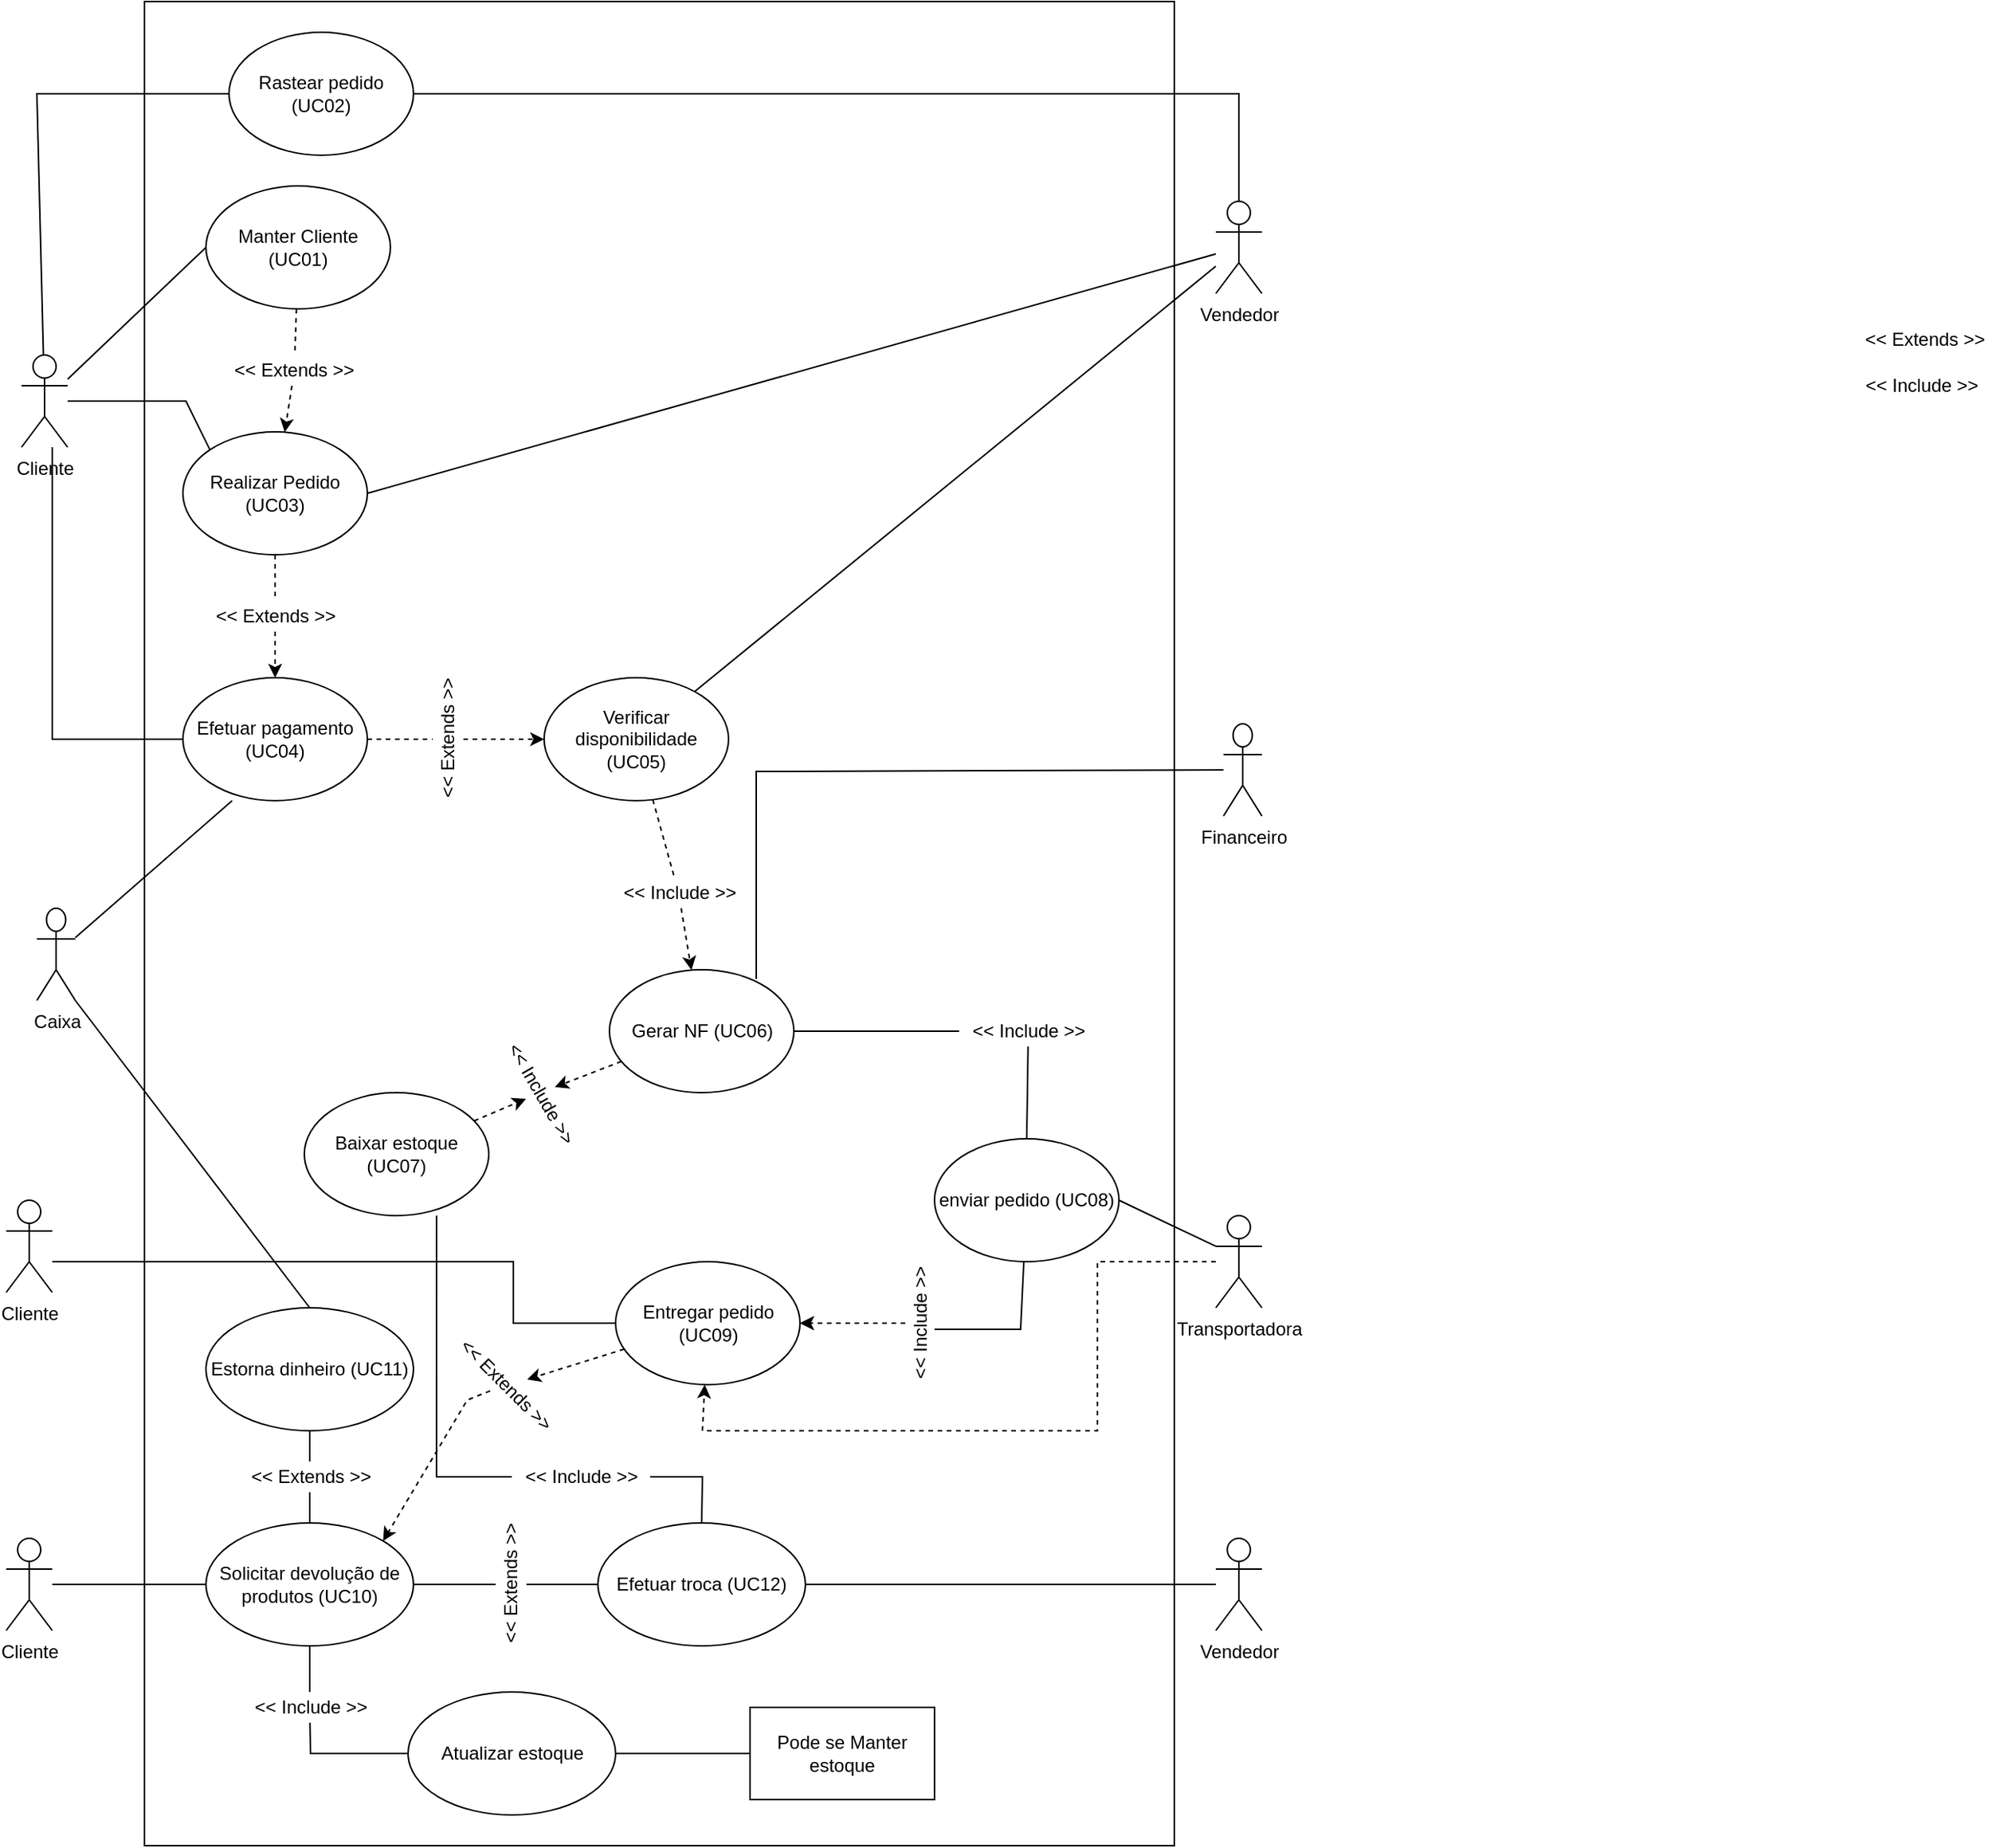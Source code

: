 <mxfile version="14.4.4" type="device"><diagram id="BuRo_AMKlYUv4dxovqnh" name="Page-1"><mxGraphModel dx="1422" dy="1941" grid="1" gridSize="10" guides="1" tooltips="1" connect="1" arrows="1" fold="1" page="1" pageScale="1" pageWidth="827" pageHeight="1169" math="0" shadow="0"><root><mxCell id="0"/><mxCell id="1" parent="0"/><mxCell id="IbkjIShwM9Amx0Qfo5Cr-6" value="" style="rounded=0;whiteSpace=wrap;html=1;fontStyle=0" parent="1" vertex="1"><mxGeometry x="130" y="-150" width="670" height="1200" as="geometry"/></mxCell><mxCell id="T-wIeaB769ZTC9rPstLC-5" style="edgeStyle=none;rounded=0;orthogonalLoop=1;jettySize=auto;html=1;entryX=0;entryY=0.5;entryDx=0;entryDy=0;endArrow=none;endFill=0;" parent="1" source="IbkjIShwM9Amx0Qfo5Cr-1" target="IbkjIShwM9Amx0Qfo5Cr-9" edge="1"><mxGeometry relative="1" as="geometry"/></mxCell><mxCell id="T-wIeaB769ZTC9rPstLC-6" style="edgeStyle=none;rounded=0;orthogonalLoop=1;jettySize=auto;html=1;entryX=0;entryY=0;entryDx=0;entryDy=0;endArrow=none;endFill=0;" parent="1" source="IbkjIShwM9Amx0Qfo5Cr-1" target="IbkjIShwM9Amx0Qfo5Cr-10" edge="1"><mxGeometry relative="1" as="geometry"><Array as="points"><mxPoint x="157" y="110"/></Array></mxGeometry></mxCell><mxCell id="T-wIeaB769ZTC9rPstLC-57" style="edgeStyle=none;rounded=0;orthogonalLoop=1;jettySize=auto;html=1;entryX=0;entryY=0.5;entryDx=0;entryDy=0;startArrow=none;startFill=0;endArrow=none;endFill=0;" parent="1" target="IbkjIShwM9Amx0Qfo5Cr-12" edge="1"><mxGeometry relative="1" as="geometry"><mxPoint x="70" y="140" as="sourcePoint"/><Array as="points"><mxPoint x="70" y="330"/></Array></mxGeometry></mxCell><mxCell id="T-wIeaB769ZTC9rPstLC-66" style="edgeStyle=none;rounded=0;orthogonalLoop=1;jettySize=auto;html=1;startArrow=none;startFill=0;endArrow=none;endFill=0;" parent="1" source="IbkjIShwM9Amx0Qfo5Cr-1" target="T-wIeaB769ZTC9rPstLC-65" edge="1"><mxGeometry relative="1" as="geometry"><Array as="points"><mxPoint x="60" y="-90"/></Array></mxGeometry></mxCell><mxCell id="IbkjIShwM9Amx0Qfo5Cr-1" value="Cliente" style="shape=umlActor;verticalLabelPosition=bottom;verticalAlign=top;html=1;" parent="1" vertex="1"><mxGeometry x="50" y="80" width="30" height="60" as="geometry"/></mxCell><mxCell id="T-wIeaB769ZTC9rPstLC-16" style="edgeStyle=none;rounded=0;orthogonalLoop=1;jettySize=auto;html=1;entryX=1;entryY=0.5;entryDx=0;entryDy=0;startArrow=none;startFill=0;endArrow=none;endFill=0;" parent="1" source="IbkjIShwM9Amx0Qfo5Cr-2" target="IbkjIShwM9Amx0Qfo5Cr-10" edge="1"><mxGeometry relative="1" as="geometry"/></mxCell><mxCell id="T-wIeaB769ZTC9rPstLC-67" style="edgeStyle=none;rounded=0;orthogonalLoop=1;jettySize=auto;html=1;entryX=1;entryY=0.5;entryDx=0;entryDy=0;startArrow=none;startFill=0;endArrow=none;endFill=0;" parent="1" source="IbkjIShwM9Amx0Qfo5Cr-2" target="T-wIeaB769ZTC9rPstLC-65" edge="1"><mxGeometry relative="1" as="geometry"><Array as="points"><mxPoint x="842" y="-90"/></Array></mxGeometry></mxCell><mxCell id="p-gK1G4iv9wpTvHOqd8F-5" style="edgeStyle=none;rounded=0;orthogonalLoop=1;jettySize=auto;html=1;endArrow=none;endFill=0;" parent="1" source="IbkjIShwM9Amx0Qfo5Cr-2" target="IbkjIShwM9Amx0Qfo5Cr-11" edge="1"><mxGeometry relative="1" as="geometry"/></mxCell><mxCell id="IbkjIShwM9Amx0Qfo5Cr-2" value="Vendedor" style="shape=umlActor;verticalLabelPosition=bottom;verticalAlign=top;html=1;" parent="1" vertex="1"><mxGeometry x="827" y="-20" width="30" height="60" as="geometry"/></mxCell><mxCell id="T-wIeaB769ZTC9rPstLC-26" style="edgeStyle=none;rounded=0;orthogonalLoop=1;jettySize=auto;html=1;entryX=1;entryY=0.5;entryDx=0;entryDy=0;startArrow=none;startFill=0;endArrow=none;endFill=0;exitX=0;exitY=0.333;exitDx=0;exitDy=0;exitPerimeter=0;" parent="1" source="IbkjIShwM9Amx0Qfo5Cr-4" target="T-wIeaB769ZTC9rPstLC-24" edge="1"><mxGeometry relative="1" as="geometry"><mxPoint x="827" y="562" as="sourcePoint"/></mxGeometry></mxCell><mxCell id="qCCob9WUPnh_HCI6_Vrr-9" style="edgeStyle=none;rounded=0;orthogonalLoop=1;jettySize=auto;html=1;dashed=1;endArrow=classic;endFill=1;" parent="1" source="IbkjIShwM9Amx0Qfo5Cr-4" target="T-wIeaB769ZTC9rPstLC-34" edge="1"><mxGeometry relative="1" as="geometry"><Array as="points"><mxPoint x="750" y="670"/><mxPoint x="750" y="780"/><mxPoint x="493" y="780"/></Array></mxGeometry></mxCell><mxCell id="IbkjIShwM9Amx0Qfo5Cr-4" value="Transportadora" style="shape=umlActor;verticalLabelPosition=bottom;verticalAlign=top;html=1;" parent="1" vertex="1"><mxGeometry x="827" y="640" width="30" height="60" as="geometry"/></mxCell><mxCell id="T-wIeaB769ZTC9rPstLC-3" style="rounded=0;orthogonalLoop=1;jettySize=auto;html=1;dashed=1;" parent="1" source="IbkjIShwM9Amx0Qfo5Cr-16" target="IbkjIShwM9Amx0Qfo5Cr-10" edge="1"><mxGeometry relative="1" as="geometry"/></mxCell><mxCell id="IbkjIShwM9Amx0Qfo5Cr-9" value="Manter Cliente (UC01)" style="ellipse;whiteSpace=wrap;html=1;" parent="1" vertex="1"><mxGeometry x="170" y="-30" width="120" height="80" as="geometry"/></mxCell><mxCell id="T-wIeaB769ZTC9rPstLC-7" style="edgeStyle=none;rounded=0;orthogonalLoop=1;jettySize=auto;html=1;entryX=0.5;entryY=0;entryDx=0;entryDy=0;dashed=1;endArrow=classic;endFill=1;startArrow=none;startFill=0;" parent="1" source="T-wIeaB769ZTC9rPstLC-10" target="IbkjIShwM9Amx0Qfo5Cr-12" edge="1"><mxGeometry relative="1" as="geometry"/></mxCell><mxCell id="IbkjIShwM9Amx0Qfo5Cr-10" value="Realizar Pedido (UC03)" style="ellipse;whiteSpace=wrap;html=1;" parent="1" vertex="1"><mxGeometry x="155" y="130" width="120" height="80" as="geometry"/></mxCell><mxCell id="nf_BZtj-rut8XEmqHuDb-6" style="edgeStyle=none;rounded=0;orthogonalLoop=1;jettySize=auto;html=1;endArrow=none;endFill=0;dashed=1;" parent="1" source="IbkjIShwM9Amx0Qfo5Cr-11" target="p-gK1G4iv9wpTvHOqd8F-7" edge="1"><mxGeometry relative="1" as="geometry"/></mxCell><mxCell id="IbkjIShwM9Amx0Qfo5Cr-11" value="Verificar disponibilidade (UC05)" style="ellipse;whiteSpace=wrap;html=1;" parent="1" vertex="1"><mxGeometry x="390" y="290" width="120" height="80" as="geometry"/></mxCell><mxCell id="nf_BZtj-rut8XEmqHuDb-2" style="edgeStyle=orthogonalEdgeStyle;rounded=0;orthogonalLoop=1;jettySize=auto;html=1;entryX=0;entryY=0.5;entryDx=0;entryDy=0;dashed=1;" parent="1" source="nf_BZtj-rut8XEmqHuDb-3" target="IbkjIShwM9Amx0Qfo5Cr-11" edge="1"><mxGeometry relative="1" as="geometry"/></mxCell><mxCell id="nf_BZtj-rut8XEmqHuDb-5" style="edgeStyle=none;rounded=0;orthogonalLoop=1;jettySize=auto;html=1;endArrow=none;endFill=0;dashed=1;" parent="1" source="IbkjIShwM9Amx0Qfo5Cr-12" target="nf_BZtj-rut8XEmqHuDb-3" edge="1"><mxGeometry relative="1" as="geometry"/></mxCell><mxCell id="IbkjIShwM9Amx0Qfo5Cr-12" value="Efetuar pagamento (UC04)" style="ellipse;whiteSpace=wrap;html=1;" parent="1" vertex="1"><mxGeometry x="155" y="290" width="120" height="80" as="geometry"/></mxCell><mxCell id="qCCob9WUPnh_HCI6_Vrr-7" style="rounded=0;orthogonalLoop=1;jettySize=auto;html=1;dashed=1;endArrow=classic;endFill=1;" parent="1" source="IbkjIShwM9Amx0Qfo5Cr-13" target="qCCob9WUPnh_HCI6_Vrr-4" edge="1"><mxGeometry relative="1" as="geometry"/></mxCell><mxCell id="IbkjIShwM9Amx0Qfo5Cr-13" value="Baixar estoque (UC07)" style="ellipse;whiteSpace=wrap;html=1;" parent="1" vertex="1"><mxGeometry x="234" y="560" width="120" height="80" as="geometry"/></mxCell><mxCell id="IbkjIShwM9Amx0Qfo5Cr-16" value="&amp;lt;&amp;lt; Extends &amp;gt;&amp;gt;" style="text;html=1;strokeColor=none;fillColor=none;align=center;verticalAlign=middle;whiteSpace=wrap;rounded=0;" parent="1" vertex="1"><mxGeometry x="185" y="80" width="85" height="20" as="geometry"/></mxCell><mxCell id="T-wIeaB769ZTC9rPstLC-4" style="rounded=0;orthogonalLoop=1;jettySize=auto;html=1;endArrow=none;endFill=0;dashed=1;" parent="1" source="IbkjIShwM9Amx0Qfo5Cr-9" target="IbkjIShwM9Amx0Qfo5Cr-16" edge="1"><mxGeometry relative="1" as="geometry"><mxPoint x="230" y="80" as="sourcePoint"/><mxPoint x="230" y="160" as="targetPoint"/></mxGeometry></mxCell><mxCell id="T-wIeaB769ZTC9rPstLC-8" value="&amp;lt;&amp;lt; Include &amp;gt;&amp;gt;" style="text;html=1;align=center;verticalAlign=middle;resizable=0;points=[];autosize=1;" parent="1" vertex="1"><mxGeometry x="1241" y="90" width="90" height="20" as="geometry"/></mxCell><mxCell id="T-wIeaB769ZTC9rPstLC-9" value="&amp;lt;&amp;lt; Extends &amp;gt;&amp;gt;" style="text;html=1;strokeColor=none;fillColor=none;align=center;verticalAlign=middle;whiteSpace=wrap;rounded=0;" parent="1" vertex="1"><mxGeometry x="1246" y="60" width="85" height="20" as="geometry"/></mxCell><mxCell id="T-wIeaB769ZTC9rPstLC-10" value="&amp;lt;&amp;lt; Extends &amp;gt;&amp;gt;" style="text;html=1;align=center;verticalAlign=middle;resizable=0;points=[];autosize=1;" parent="1" vertex="1"><mxGeometry x="170" y="240" width="90" height="20" as="geometry"/></mxCell><mxCell id="T-wIeaB769ZTC9rPstLC-11" style="edgeStyle=none;rounded=0;orthogonalLoop=1;jettySize=auto;html=1;entryX=0.5;entryY=0;entryDx=0;entryDy=0;dashed=1;endArrow=none;endFill=0;startArrow=none;startFill=0;" parent="1" source="IbkjIShwM9Amx0Qfo5Cr-10" target="T-wIeaB769ZTC9rPstLC-10" edge="1"><mxGeometry relative="1" as="geometry"><mxPoint x="230" y="240" as="sourcePoint"/><mxPoint x="230" y="300" as="targetPoint"/></mxGeometry></mxCell><mxCell id="p-gK1G4iv9wpTvHOqd8F-51" style="edgeStyle=none;rounded=0;orthogonalLoop=1;jettySize=auto;html=1;endArrow=none;endFill=0;" parent="1" source="T-wIeaB769ZTC9rPstLC-20" target="T-wIeaB769ZTC9rPstLC-41" edge="1"><mxGeometry relative="1" as="geometry"/></mxCell><mxCell id="qCCob9WUPnh_HCI6_Vrr-6" style="rounded=0;orthogonalLoop=1;jettySize=auto;html=1;dashed=1;endArrow=classic;endFill=1;" parent="1" source="T-wIeaB769ZTC9rPstLC-20" target="qCCob9WUPnh_HCI6_Vrr-4" edge="1"><mxGeometry relative="1" as="geometry"/></mxCell><mxCell id="T-wIeaB769ZTC9rPstLC-20" value="Gerar NF (UC06)" style="ellipse;whiteSpace=wrap;html=1;" parent="1" vertex="1"><mxGeometry x="432.5" y="480" width="120" height="80" as="geometry"/></mxCell><mxCell id="T-wIeaB769ZTC9rPstLC-35" value="" style="edgeStyle=none;rounded=0;orthogonalLoop=1;jettySize=auto;html=1;dashed=1;startArrow=none;startFill=0;endArrow=classic;endFill=1;" parent="1" source="T-wIeaB769ZTC9rPstLC-43" target="T-wIeaB769ZTC9rPstLC-34" edge="1"><mxGeometry relative="1" as="geometry"/></mxCell><mxCell id="nf_BZtj-rut8XEmqHuDb-9" style="edgeStyle=none;rounded=0;orthogonalLoop=1;jettySize=auto;html=1;entryX=0.456;entryY=0.95;entryDx=0;entryDy=0;entryPerimeter=0;endArrow=none;endFill=0;" parent="1" source="T-wIeaB769ZTC9rPstLC-24" target="T-wIeaB769ZTC9rPstLC-43" edge="1"><mxGeometry relative="1" as="geometry"><Array as="points"><mxPoint x="700" y="714"/></Array></mxGeometry></mxCell><mxCell id="T-wIeaB769ZTC9rPstLC-24" value="enviar pedido (UC08)" style="ellipse;whiteSpace=wrap;html=1;" parent="1" vertex="1"><mxGeometry x="644" y="590" width="120" height="80" as="geometry"/></mxCell><mxCell id="qCCob9WUPnh_HCI6_Vrr-10" style="edgeStyle=none;rounded=0;orthogonalLoop=1;jettySize=auto;html=1;entryX=1;entryY=0;entryDx=0;entryDy=0;dashed=1;endArrow=classic;endFill=1;" parent="1" source="qCCob9WUPnh_HCI6_Vrr-11" target="p-gK1G4iv9wpTvHOqd8F-23" edge="1"><mxGeometry relative="1" as="geometry"><Array as="points"><mxPoint x="340" y="760"/></Array></mxGeometry></mxCell><mxCell id="T-wIeaB769ZTC9rPstLC-34" value="Entregar pedido (UC09)" style="ellipse;whiteSpace=wrap;html=1;" parent="1" vertex="1"><mxGeometry x="436.5" y="670" width="120" height="80" as="geometry"/></mxCell><mxCell id="p-gK1G4iv9wpTvHOqd8F-18" style="edgeStyle=none;rounded=0;orthogonalLoop=1;jettySize=auto;html=1;entryX=0.5;entryY=0;entryDx=0;entryDy=0;endArrow=none;endFill=0;" parent="1" source="T-wIeaB769ZTC9rPstLC-41" target="T-wIeaB769ZTC9rPstLC-24" edge="1"><mxGeometry relative="1" as="geometry"/></mxCell><mxCell id="T-wIeaB769ZTC9rPstLC-41" value="&amp;lt;&amp;lt; Include &amp;gt;&amp;gt;" style="text;html=1;align=center;verticalAlign=middle;resizable=0;points=[];autosize=1;" parent="1" vertex="1"><mxGeometry x="660" y="510" width="90" height="20" as="geometry"/></mxCell><mxCell id="qCCob9WUPnh_HCI6_Vrr-8" style="edgeStyle=none;rounded=0;orthogonalLoop=1;jettySize=auto;html=1;dashed=1;endArrow=classic;endFill=1;" parent="1" source="T-wIeaB769ZTC9rPstLC-43" target="T-wIeaB769ZTC9rPstLC-34" edge="1"><mxGeometry relative="1" as="geometry"/></mxCell><mxCell id="T-wIeaB769ZTC9rPstLC-43" value="&amp;lt;&amp;lt; Include &amp;gt;&amp;gt;" style="text;html=1;align=center;verticalAlign=middle;resizable=0;points=[];autosize=1;rotation=-90;" parent="1" vertex="1"><mxGeometry x="590" y="700" width="90" height="20" as="geometry"/></mxCell><mxCell id="T-wIeaB769ZTC9rPstLC-69" style="rounded=0;orthogonalLoop=1;jettySize=auto;html=1;entryX=0.267;entryY=1;entryDx=0;entryDy=0;startArrow=none;startFill=0;endArrow=none;endFill=0;entryPerimeter=0;" parent="1" source="T-wIeaB769ZTC9rPstLC-58" target="IbkjIShwM9Amx0Qfo5Cr-12" edge="1"><mxGeometry relative="1" as="geometry"><mxPoint x="166.5" y="470" as="targetPoint"/></mxGeometry></mxCell><mxCell id="p-gK1G4iv9wpTvHOqd8F-48" style="rounded=0;orthogonalLoop=1;jettySize=auto;html=1;entryX=0.5;entryY=0;entryDx=0;entryDy=0;endArrow=none;endFill=0;exitX=1;exitY=1;exitDx=0;exitDy=0;exitPerimeter=0;" parent="1" source="T-wIeaB769ZTC9rPstLC-58" target="p-gK1G4iv9wpTvHOqd8F-27" edge="1"><mxGeometry relative="1" as="geometry"/></mxCell><mxCell id="T-wIeaB769ZTC9rPstLC-58" value="Caixa" style="shape=umlActor;verticalLabelPosition=bottom;verticalAlign=top;html=1;" parent="1" vertex="1"><mxGeometry x="60" y="440" width="25" height="60" as="geometry"/></mxCell><mxCell id="nf_BZtj-rut8XEmqHuDb-7" style="edgeStyle=none;rounded=0;orthogonalLoop=1;jettySize=auto;html=1;entryX=0.796;entryY=0.075;entryDx=0;entryDy=0;entryPerimeter=0;endArrow=none;endFill=0;" parent="1" source="T-wIeaB769ZTC9rPstLC-60" target="T-wIeaB769ZTC9rPstLC-20" edge="1"><mxGeometry relative="1" as="geometry"><Array as="points"><mxPoint x="528" y="351"/></Array></mxGeometry></mxCell><mxCell id="T-wIeaB769ZTC9rPstLC-60" value="Financeiro" style="shape=umlActor;verticalLabelPosition=bottom;verticalAlign=top;html=1;" parent="1" vertex="1"><mxGeometry x="832" y="320" width="25" height="60" as="geometry"/></mxCell><mxCell id="p-gK1G4iv9wpTvHOqd8F-6" style="edgeStyle=none;rounded=0;orthogonalLoop=1;jettySize=auto;html=1;endArrow=classic;endFill=1;dashed=1;" parent="1" source="p-gK1G4iv9wpTvHOqd8F-7" target="T-wIeaB769ZTC9rPstLC-20" edge="1"><mxGeometry relative="1" as="geometry"/></mxCell><mxCell id="T-wIeaB769ZTC9rPstLC-65" value="Rastear pedido (UC02)" style="ellipse;whiteSpace=wrap;html=1;" parent="1" vertex="1"><mxGeometry x="185" y="-130" width="120" height="80" as="geometry"/></mxCell><mxCell id="p-gK1G4iv9wpTvHOqd8F-7" value="&amp;lt;&amp;lt; Include &amp;gt;&amp;gt;" style="text;html=1;align=center;verticalAlign=middle;resizable=0;points=[];autosize=1;rotation=0;" parent="1" vertex="1"><mxGeometry x="432.5" y="420" width="90" height="20" as="geometry"/></mxCell><mxCell id="p-gK1G4iv9wpTvHOqd8F-32" style="edgeStyle=none;rounded=0;orthogonalLoop=1;jettySize=auto;html=1;endArrow=none;endFill=0;" parent="1" source="p-gK1G4iv9wpTvHOqd8F-20" target="p-gK1G4iv9wpTvHOqd8F-23" edge="1"><mxGeometry relative="1" as="geometry"/></mxCell><mxCell id="p-gK1G4iv9wpTvHOqd8F-20" value="Cliente" style="shape=umlActor;verticalLabelPosition=bottom;verticalAlign=top;html=1;" parent="1" vertex="1"><mxGeometry x="40" y="850" width="30" height="60" as="geometry"/></mxCell><mxCell id="p-gK1G4iv9wpTvHOqd8F-30" value="" style="edgeStyle=none;rounded=0;orthogonalLoop=1;jettySize=auto;html=1;endArrow=none;endFill=0;" parent="1" source="p-gK1G4iv9wpTvHOqd8F-39" target="p-gK1G4iv9wpTvHOqd8F-29" edge="1"><mxGeometry relative="1" as="geometry"/></mxCell><mxCell id="p-gK1G4iv9wpTvHOqd8F-33" style="edgeStyle=none;rounded=0;orthogonalLoop=1;jettySize=auto;html=1;endArrow=none;endFill=0;" parent="1" source="p-gK1G4iv9wpTvHOqd8F-46" target="p-gK1G4iv9wpTvHOqd8F-27" edge="1"><mxGeometry relative="1" as="geometry"/></mxCell><mxCell id="p-gK1G4iv9wpTvHOqd8F-35" value="" style="edgeStyle=none;rounded=0;orthogonalLoop=1;jettySize=auto;html=1;endArrow=none;endFill=0;" parent="1" source="p-gK1G4iv9wpTvHOqd8F-36" target="p-gK1G4iv9wpTvHOqd8F-34" edge="1"><mxGeometry relative="1" as="geometry"><Array as="points"><mxPoint x="238" y="990"/></Array></mxGeometry></mxCell><mxCell id="p-gK1G4iv9wpTvHOqd8F-23" value="Solicitar devolução de produtos (UC10)" style="ellipse;whiteSpace=wrap;html=1;" parent="1" vertex="1"><mxGeometry x="170" y="840" width="135" height="80" as="geometry"/></mxCell><mxCell id="p-gK1G4iv9wpTvHOqd8F-38" style="edgeStyle=none;rounded=0;orthogonalLoop=1;jettySize=auto;html=1;endArrow=none;endFill=0;" parent="1" source="p-gK1G4iv9wpTvHOqd8F-24" target="p-gK1G4iv9wpTvHOqd8F-29" edge="1"><mxGeometry relative="1" as="geometry"/></mxCell><mxCell id="p-gK1G4iv9wpTvHOqd8F-24" value="Vendedor" style="shape=umlActor;verticalLabelPosition=bottom;verticalAlign=top;html=1;" parent="1" vertex="1"><mxGeometry x="827" y="850" width="30" height="60" as="geometry"/></mxCell><mxCell id="p-gK1G4iv9wpTvHOqd8F-27" value="Estorna dinheiro (UC11)" style="ellipse;whiteSpace=wrap;html=1;" parent="1" vertex="1"><mxGeometry x="170" y="700" width="135" height="80" as="geometry"/></mxCell><mxCell id="p-gK1G4iv9wpTvHOqd8F-29" value="Efetuar troca (UC12)" style="ellipse;whiteSpace=wrap;html=1;" parent="1" vertex="1"><mxGeometry x="425" y="840" width="135" height="80" as="geometry"/></mxCell><mxCell id="p-gK1G4iv9wpTvHOqd8F-50" value="" style="edgeStyle=none;rounded=0;orthogonalLoop=1;jettySize=auto;html=1;endArrow=none;endFill=0;" parent="1" source="p-gK1G4iv9wpTvHOqd8F-34" target="p-gK1G4iv9wpTvHOqd8F-49" edge="1"><mxGeometry relative="1" as="geometry"/></mxCell><mxCell id="p-gK1G4iv9wpTvHOqd8F-34" value="Atualizar estoque" style="ellipse;whiteSpace=wrap;html=1;" parent="1" vertex="1"><mxGeometry x="301.5" y="950" width="135" height="80" as="geometry"/></mxCell><mxCell id="p-gK1G4iv9wpTvHOqd8F-36" value="&amp;lt;&amp;lt; Include &amp;gt;&amp;gt;" style="text;html=1;align=center;verticalAlign=middle;resizable=0;points=[];autosize=1;rotation=0;" parent="1" vertex="1"><mxGeometry x="192.5" y="950" width="90" height="20" as="geometry"/></mxCell><mxCell id="p-gK1G4iv9wpTvHOqd8F-37" value="" style="edgeStyle=none;rounded=0;orthogonalLoop=1;jettySize=auto;html=1;endArrow=none;endFill=0;" parent="1" source="p-gK1G4iv9wpTvHOqd8F-23" target="p-gK1G4iv9wpTvHOqd8F-36" edge="1"><mxGeometry relative="1" as="geometry"><mxPoint x="237.5" y="920" as="sourcePoint"/><mxPoint x="301.5" y="990" as="targetPoint"/><Array as="points"/></mxGeometry></mxCell><mxCell id="p-gK1G4iv9wpTvHOqd8F-39" value="&amp;lt;&amp;lt; Extends &amp;gt;&amp;gt;" style="text;html=1;align=center;verticalAlign=middle;resizable=0;points=[];autosize=1;rotation=-90;" parent="1" vertex="1"><mxGeometry x="323.5" y="870" width="90" height="20" as="geometry"/></mxCell><mxCell id="p-gK1G4iv9wpTvHOqd8F-40" value="" style="edgeStyle=none;rounded=0;orthogonalLoop=1;jettySize=auto;html=1;endArrow=none;endFill=0;" parent="1" source="p-gK1G4iv9wpTvHOqd8F-23" target="p-gK1G4iv9wpTvHOqd8F-39" edge="1"><mxGeometry relative="1" as="geometry"><mxPoint x="305" y="880" as="sourcePoint"/><mxPoint x="425" y="880" as="targetPoint"/></mxGeometry></mxCell><mxCell id="p-gK1G4iv9wpTvHOqd8F-44" style="edgeStyle=none;rounded=0;orthogonalLoop=1;jettySize=auto;html=1;entryX=0.5;entryY=0;entryDx=0;entryDy=0;endArrow=none;endFill=0;" parent="1" source="p-gK1G4iv9wpTvHOqd8F-42" target="p-gK1G4iv9wpTvHOqd8F-29" edge="1"><mxGeometry relative="1" as="geometry"><Array as="points"><mxPoint x="493" y="810"/></Array></mxGeometry></mxCell><mxCell id="p-gK1G4iv9wpTvHOqd8F-45" style="edgeStyle=none;rounded=0;orthogonalLoop=1;jettySize=auto;html=1;entryX=0.717;entryY=1;entryDx=0;entryDy=0;endArrow=none;endFill=0;entryPerimeter=0;" parent="1" source="p-gK1G4iv9wpTvHOqd8F-42" target="IbkjIShwM9Amx0Qfo5Cr-13" edge="1"><mxGeometry relative="1" as="geometry"><Array as="points"><mxPoint x="320" y="810"/></Array></mxGeometry></mxCell><mxCell id="p-gK1G4iv9wpTvHOqd8F-42" value="&amp;lt;&amp;lt; Include &amp;gt;&amp;gt;" style="text;html=1;align=center;verticalAlign=middle;resizable=0;points=[];autosize=1;rotation=0;" parent="1" vertex="1"><mxGeometry x="369" y="800" width="90" height="20" as="geometry"/></mxCell><mxCell id="p-gK1G4iv9wpTvHOqd8F-46" value="&amp;lt;&amp;lt; Extends &amp;gt;&amp;gt;" style="text;html=1;align=center;verticalAlign=middle;resizable=0;points=[];autosize=1;rotation=0;" parent="1" vertex="1"><mxGeometry x="192.5" y="800" width="90" height="20" as="geometry"/></mxCell><mxCell id="p-gK1G4iv9wpTvHOqd8F-47" style="edgeStyle=none;rounded=0;orthogonalLoop=1;jettySize=auto;html=1;endArrow=none;endFill=0;" parent="1" source="p-gK1G4iv9wpTvHOqd8F-23" target="p-gK1G4iv9wpTvHOqd8F-46" edge="1"><mxGeometry relative="1" as="geometry"><mxPoint x="237.5" y="840" as="sourcePoint"/><mxPoint x="237.5" y="780" as="targetPoint"/></mxGeometry></mxCell><mxCell id="p-gK1G4iv9wpTvHOqd8F-49" value="Pode se Manter estoque" style="whiteSpace=wrap;html=1;" parent="1" vertex="1"><mxGeometry x="524" y="960" width="120" height="60" as="geometry"/></mxCell><mxCell id="nf_BZtj-rut8XEmqHuDb-3" value="&amp;lt;&amp;lt; Extends &amp;gt;&amp;gt;" style="text;html=1;align=center;verticalAlign=middle;resizable=0;points=[];autosize=1;rotation=-90;" parent="1" vertex="1"><mxGeometry x="282.5" y="320" width="90" height="20" as="geometry"/></mxCell><mxCell id="qCCob9WUPnh_HCI6_Vrr-2" style="edgeStyle=orthogonalEdgeStyle;rounded=0;orthogonalLoop=1;jettySize=auto;html=1;entryX=0;entryY=0.5;entryDx=0;entryDy=0;endArrow=none;endFill=0;" parent="1" source="qCCob9WUPnh_HCI6_Vrr-1" target="T-wIeaB769ZTC9rPstLC-34" edge="1"><mxGeometry relative="1" as="geometry"><Array as="points"><mxPoint x="370" y="670"/><mxPoint x="370" y="710"/></Array></mxGeometry></mxCell><mxCell id="qCCob9WUPnh_HCI6_Vrr-1" value="Cliente" style="shape=umlActor;verticalLabelPosition=bottom;verticalAlign=top;html=1;" parent="1" vertex="1"><mxGeometry x="40" y="630" width="30" height="60" as="geometry"/></mxCell><mxCell id="qCCob9WUPnh_HCI6_Vrr-4" value="&amp;lt;&amp;lt; Include &amp;gt;&amp;gt;" style="text;html=1;align=center;verticalAlign=middle;resizable=0;points=[];autosize=1;rotation=60;" parent="1" vertex="1"><mxGeometry x="342.5" y="550" width="90" height="20" as="geometry"/></mxCell><mxCell id="qCCob9WUPnh_HCI6_Vrr-11" value="&amp;lt;&amp;lt; Extends &amp;gt;&amp;gt;" style="text;html=1;align=center;verticalAlign=middle;resizable=0;points=[];autosize=1;rotation=45;" parent="1" vertex="1"><mxGeometry x="320" y="740" width="90" height="20" as="geometry"/></mxCell><mxCell id="qCCob9WUPnh_HCI6_Vrr-12" style="edgeStyle=none;rounded=0;orthogonalLoop=1;jettySize=auto;html=1;entryX=0.583;entryY=-0.116;entryDx=0;entryDy=0;dashed=1;endArrow=classic;endFill=1;entryPerimeter=0;" parent="1" source="T-wIeaB769ZTC9rPstLC-34" target="qCCob9WUPnh_HCI6_Vrr-11" edge="1"><mxGeometry relative="1" as="geometry"><mxPoint x="442.364" y="727.247" as="sourcePoint"/><mxPoint x="285.015" y="851.589" as="targetPoint"/><Array as="points"/></mxGeometry></mxCell></root></mxGraphModel></diagram></mxfile>